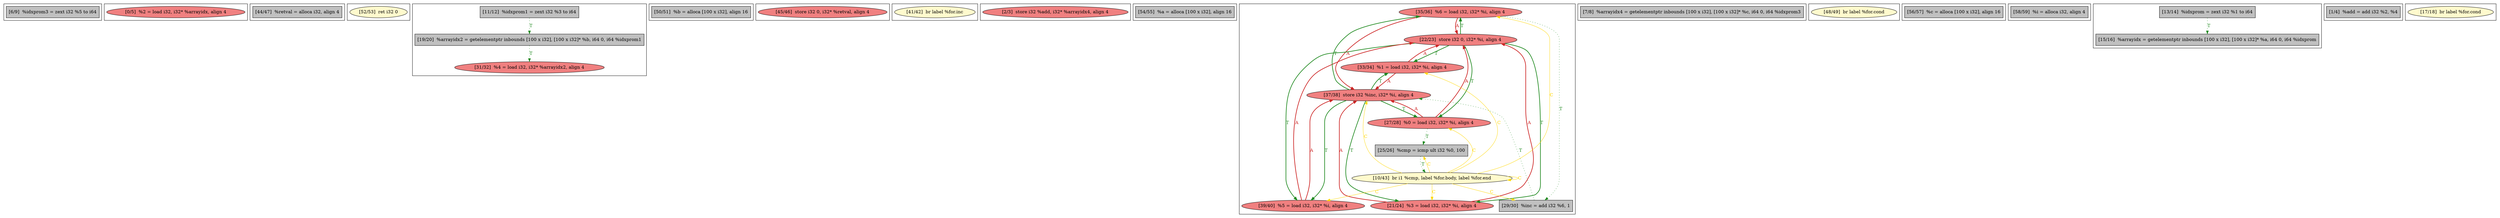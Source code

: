 
digraph G {





subgraph cluster16 {


node106 [fillcolor=grey,label="[6/9]  %idxprom3 = zext i32 %5 to i64",shape=rectangle,style=filled ]



}

subgraph cluster17 {


node107 [fillcolor=lightcoral,label="[0/5]  %2 = load i32, i32* %arrayidx, align 4",shape=ellipse,style=filled ]



}

subgraph cluster4 {


node84 [fillcolor=grey,label="[44/47]  %retval = alloca i32, align 4",shape=rectangle,style=filled ]



}

subgraph cluster3 {


node83 [fillcolor=lemonchiffon,label="[52/53]  ret i32 0",shape=ellipse,style=filled ]



}

subgraph cluster2 {


node82 [fillcolor=grey,label="[19/20]  %arrayidx2 = getelementptr inbounds [100 x i32], [100 x i32]* %b, i64 0, i64 %idxprom1",shape=rectangle,style=filled ]
node80 [fillcolor=grey,label="[11/12]  %idxprom1 = zext i32 %3 to i64",shape=rectangle,style=filled ]
node81 [fillcolor=lightcoral,label="[31/32]  %4 = load i32, i32* %arrayidx2, align 4",shape=ellipse,style=filled ]

node80->node82 [style=dotted,color=forestgreen,label="T",penwidth=1.0,fontcolor=forestgreen ]
node82->node81 [style=dotted,color=forestgreen,label="T",penwidth=1.0,fontcolor=forestgreen ]


}

subgraph cluster1 {


node79 [fillcolor=grey,label="[50/51]  %b = alloca [100 x i32], align 16",shape=rectangle,style=filled ]



}

subgraph cluster12 {


node93 [fillcolor=lightcoral,label="[45/46]  store i32 0, i32* %retval, align 4",shape=ellipse,style=filled ]



}

subgraph cluster5 {


node85 [fillcolor=lemonchiffon,label="[41/42]  br label %for.inc",shape=ellipse,style=filled ]



}

subgraph cluster0 {


node78 [fillcolor=lightcoral,label="[2/3]  store i32 %add, i32* %arrayidx4, align 4",shape=ellipse,style=filled ]



}

subgraph cluster6 {


node86 [fillcolor=grey,label="[54/55]  %a = alloca [100 x i32], align 16",shape=rectangle,style=filled ]



}

subgraph cluster14 {


node104 [fillcolor=lightcoral,label="[35/36]  %6 = load i32, i32* %i, align 4",shape=ellipse,style=filled ]
node103 [fillcolor=lightcoral,label="[22/23]  store i32 0, i32* %i, align 4",shape=ellipse,style=filled ]
node102 [fillcolor=lightcoral,label="[39/40]  %5 = load i32, i32* %i, align 4",shape=ellipse,style=filled ]
node101 [fillcolor=lightcoral,label="[27/28]  %0 = load i32, i32* %i, align 4",shape=ellipse,style=filled ]
node96 [fillcolor=lightcoral,label="[37/38]  store i32 %inc, i32* %i, align 4",shape=ellipse,style=filled ]
node97 [fillcolor=lightcoral,label="[21/24]  %3 = load i32, i32* %i, align 4",shape=ellipse,style=filled ]
node95 [fillcolor=grey,label="[29/30]  %inc = add i32 %6, 1",shape=rectangle,style=filled ]
node98 [fillcolor=grey,label="[25/26]  %cmp = icmp ult i32 %0, 100",shape=rectangle,style=filled ]
node99 [fillcolor=lemonchiffon,label="[10/43]  br i1 %cmp, label %for.body, label %for.end",shape=ellipse,style=filled ]
node100 [fillcolor=lightcoral,label="[33/34]  %1 = load i32, i32* %i, align 4",shape=ellipse,style=filled ]

node99->node99 [color=gold,label="C",fontcolor=gold ]
node104->node95 [style=dotted,color=forestgreen,label="T",penwidth=1.0,fontcolor=forestgreen ]
node99->node95 [color=gold,label="C",fontcolor=gold ]
node99->node98 [color=gold,label="C",fontcolor=gold ]
node98->node99 [style=dotted,color=forestgreen,label="T",penwidth=1.0,fontcolor=forestgreen ]
node101->node103 [style=solid,color=firebrick3,label="A",penwidth=2.0,fontcolor=firebrick3 ]
node103->node97 [style=solid,color=forestgreen,label="T",penwidth=2.0,fontcolor=forestgreen ]
node95->node96 [style=dotted,color=forestgreen,label="T",penwidth=1.0,fontcolor=forestgreen ]
node104->node96 [style=solid,color=firebrick3,label="A",penwidth=2.0,fontcolor=firebrick3 ]
node99->node100 [color=gold,label="C",fontcolor=gold ]
node96->node102 [style=solid,color=forestgreen,label="T",penwidth=2.0,fontcolor=forestgreen ]
node97->node96 [style=solid,color=firebrick3,label="A",penwidth=2.0,fontcolor=firebrick3 ]
node102->node103 [style=solid,color=firebrick3,label="A",penwidth=2.0,fontcolor=firebrick3 ]
node97->node103 [style=solid,color=firebrick3,label="A",penwidth=2.0,fontcolor=firebrick3 ]
node100->node96 [style=solid,color=firebrick3,label="A",penwidth=2.0,fontcolor=firebrick3 ]
node96->node101 [style=solid,color=forestgreen,label="T",penwidth=2.0,fontcolor=forestgreen ]
node103->node100 [style=solid,color=forestgreen,label="T",penwidth=2.0,fontcolor=forestgreen ]
node99->node96 [color=gold,label="C",fontcolor=gold ]
node101->node96 [style=solid,color=firebrick3,label="A",penwidth=2.0,fontcolor=firebrick3 ]
node104->node103 [style=solid,color=firebrick3,label="A",penwidth=2.0,fontcolor=firebrick3 ]
node96->node104 [style=solid,color=forestgreen,label="T",penwidth=2.0,fontcolor=forestgreen ]
node99->node101 [color=gold,label="C",fontcolor=gold ]
node102->node96 [style=solid,color=firebrick3,label="A",penwidth=2.0,fontcolor=firebrick3 ]
node103->node104 [style=solid,color=forestgreen,label="T",penwidth=2.0,fontcolor=forestgreen ]
node103->node102 [style=solid,color=forestgreen,label="T",penwidth=2.0,fontcolor=forestgreen ]
node96->node97 [style=solid,color=forestgreen,label="T",penwidth=2.0,fontcolor=forestgreen ]
node100->node103 [style=solid,color=firebrick3,label="A",penwidth=2.0,fontcolor=firebrick3 ]
node99->node104 [color=gold,label="C",fontcolor=gold ]
node103->node101 [style=solid,color=forestgreen,label="T",penwidth=2.0,fontcolor=forestgreen ]
node101->node98 [style=dotted,color=forestgreen,label="T",penwidth=1.0,fontcolor=forestgreen ]
node99->node102 [color=gold,label="C",fontcolor=gold ]
node96->node100 [style=solid,color=forestgreen,label="T",penwidth=2.0,fontcolor=forestgreen ]
node99->node97 [color=gold,label="C",fontcolor=gold ]


}

subgraph cluster7 {


node87 [fillcolor=grey,label="[7/8]  %arrayidx4 = getelementptr inbounds [100 x i32], [100 x i32]* %c, i64 0, i64 %idxprom3",shape=rectangle,style=filled ]



}

subgraph cluster8 {


node88 [fillcolor=lemonchiffon,label="[48/49]  br label %for.cond",shape=ellipse,style=filled ]



}

subgraph cluster9 {


node89 [fillcolor=grey,label="[56/57]  %c = alloca [100 x i32], align 16",shape=rectangle,style=filled ]



}

subgraph cluster10 {


node90 [fillcolor=grey,label="[58/59]  %i = alloca i32, align 4",shape=rectangle,style=filled ]



}

subgraph cluster11 {


node92 [fillcolor=grey,label="[15/16]  %arrayidx = getelementptr inbounds [100 x i32], [100 x i32]* %a, i64 0, i64 %idxprom",shape=rectangle,style=filled ]
node91 [fillcolor=grey,label="[13/14]  %idxprom = zext i32 %1 to i64",shape=rectangle,style=filled ]

node91->node92 [style=dotted,color=forestgreen,label="T",penwidth=1.0,fontcolor=forestgreen ]


}

subgraph cluster13 {


node94 [fillcolor=grey,label="[1/4]  %add = add i32 %2, %4",shape=rectangle,style=filled ]



}

subgraph cluster15 {


node105 [fillcolor=lemonchiffon,label="[17/18]  br label %for.cond",shape=ellipse,style=filled ]



}

}
